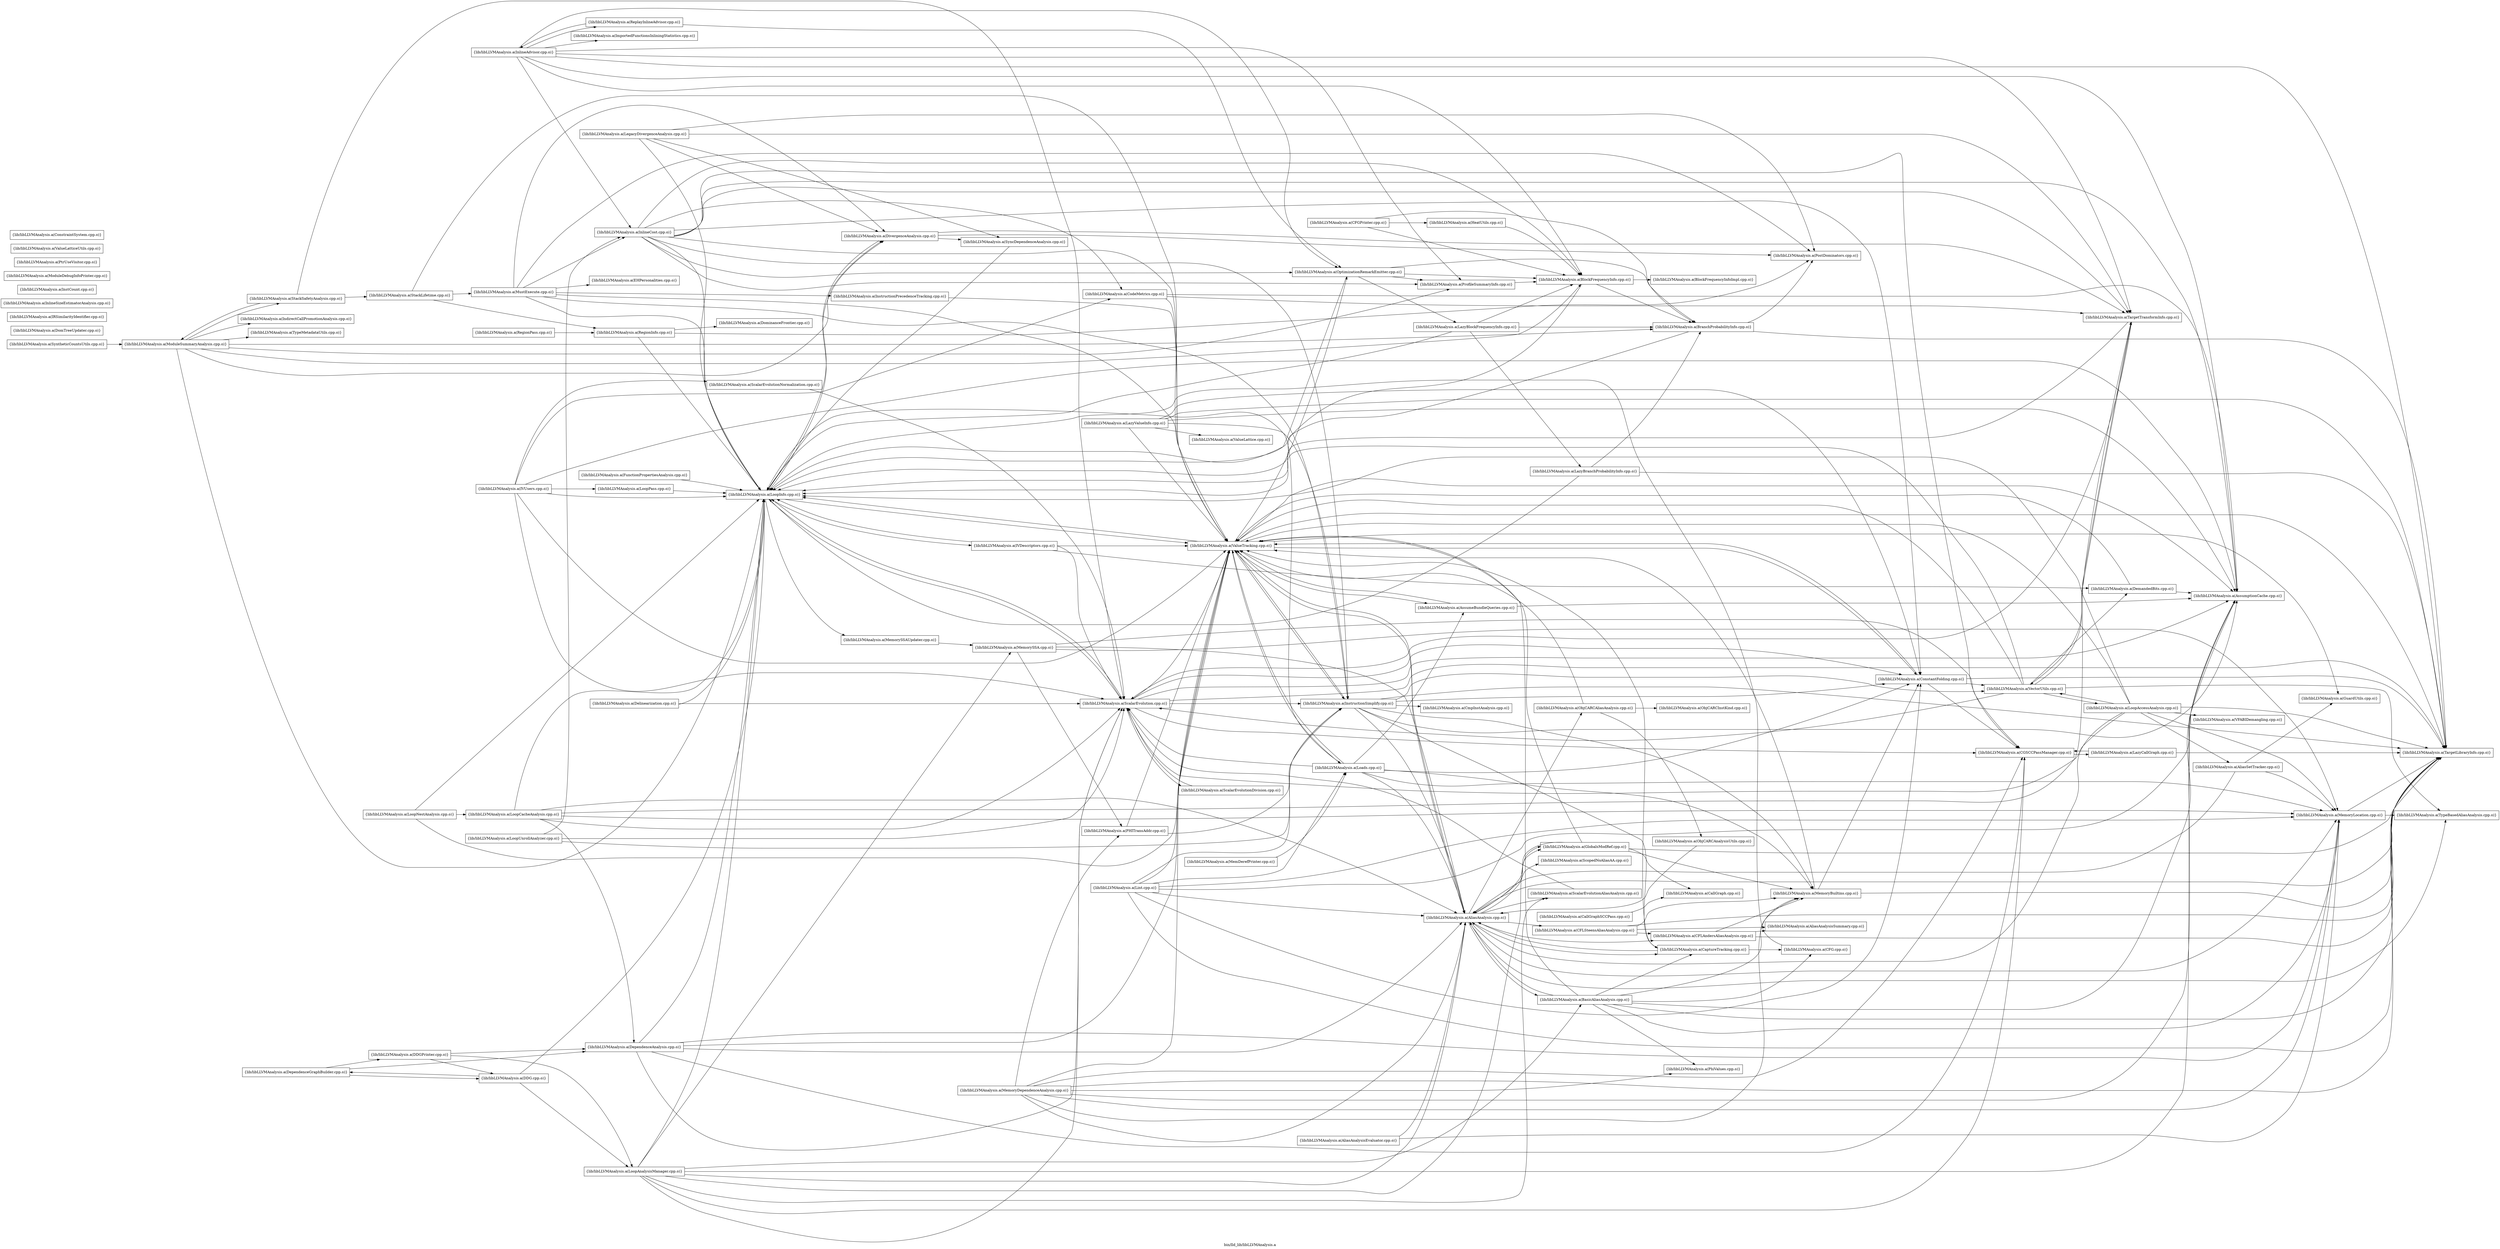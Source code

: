 digraph "bin/lld_lib/libLLVMAnalysis.a" {
	label="bin/lld_lib/libLLVMAnalysis.a";
	rankdir=LR;

	Node0x555d01eb50d8 [shape=record,shape=box,group=0,label="{lib/libLLVMAnalysis.a(EHPersonalities.cpp.o)}"];
	Node0x555d01eacf28 [shape=record,shape=box,group=0,label="{lib/libLLVMAnalysis.a(VectorUtils.cpp.o)}"];
	Node0x555d01eacf28 -> Node0x555d01ec1518;
	Node0x555d01eacf28 -> Node0x555d01ebbac8;
	Node0x555d01eacf28 -> Node0x555d01eaacc8;
	Node0x555d01eacf28 -> Node0x555d01ec27d8;
	Node0x555d01eacf28 -> Node0x555d01ead478;
	Node0x555d01eacf28 -> Node0x555d01ead248;
	Node0x555d01eacf28 -> Node0x555d01eaaea8;
	Node0x555d01ead478 [shape=record,shape=box,group=0,label="{lib/libLLVMAnalysis.a(TargetTransformInfo.cpp.o)}"];
	Node0x555d01ead478 -> Node0x555d01eaacc8;
	Node0x555d01ead478 -> Node0x555d01ec27d8;
	Node0x555d01ead478 -> Node0x555d01eacf28;
	Node0x555d01eaaea8 [shape=record,shape=box,group=0,label="{lib/libLLVMAnalysis.a(ValueTracking.cpp.o)}"];
	Node0x555d01eaaea8 -> Node0x555d01ea8bf8;
	Node0x555d01eaaea8 -> Node0x555d01eaa188;
	Node0x555d01eaaea8 -> Node0x555d01eaad18;
	Node0x555d01eaaea8 -> Node0x555d01ebdc38;
	Node0x555d01eaaea8 -> Node0x555d01ebbd98;
	Node0x555d01eaaea8 -> Node0x555d01eb5268;
	Node0x555d01eaaea8 -> Node0x555d01eb7388;
	Node0x555d01eaaea8 -> Node0x555d01eaacc8;
	Node0x555d01eaaea8 -> Node0x555d01eb13e8;
	Node0x555d01eaaea8 -> Node0x555d01eae648;
	Node0x555d01ec4a38 [shape=record,shape=box,group=0,label="{lib/libLLVMAnalysis.a(ProfileSummaryInfo.cpp.o)}"];
	Node0x555d01ec4a38 -> Node0x555d01eab538;
	Node0x555d01ea8bf8 [shape=record,shape=box,group=0,label="{lib/libLLVMAnalysis.a(AliasAnalysis.cpp.o)}"];
	Node0x555d01ea8bf8 -> Node0x555d01eaba38;
	Node0x555d01ea8bf8 -> Node0x555d01ec1158;
	Node0x555d01ea8bf8 -> Node0x555d01ec5a78;
	Node0x555d01ea8bf8 -> Node0x555d01ec3ea8;
	Node0x555d01ea8bf8 -> Node0x555d01eb9e08;
	Node0x555d01ea8bf8 -> Node0x555d01ea8a68;
	Node0x555d01ea8bf8 -> Node0x555d01eb0128;
	Node0x555d01ea8bf8 -> Node0x555d01ec1a68;
	Node0x555d01ea8bf8 -> Node0x555d01eae648;
	Node0x555d01ea8bf8 -> Node0x555d01ead248;
	Node0x555d01ea8bf8 -> Node0x555d01eaecd8;
	Node0x555d01ea8bf8 -> Node0x555d01eaaea8;
	Node0x555d01ec3278 [shape=record,shape=box,group=0,label="{lib/libLLVMAnalysis.a(DomTreeUpdater.cpp.o)}"];
	Node0x555d01eaacc8 [shape=record,shape=box,group=0,label="{lib/libLLVMAnalysis.a(LoopInfo.cpp.o)}"];
	Node0x555d01eaacc8 -> Node0x555d01ec25a8;
	Node0x555d01eaacc8 -> Node0x555d01eb9458;
	Node0x555d01eaacc8 -> Node0x555d01eae2d8;
	Node0x555d01eaacc8 -> Node0x555d01ec27d8;
	Node0x555d01eaacc8 -> Node0x555d01eaaea8;
	Node0x555d01ec27d8 [shape=record,shape=box,group=0,label="{lib/libLLVMAnalysis.a(ScalarEvolution.cpp.o)}"];
	Node0x555d01ec27d8 -> Node0x555d01eaad18;
	Node0x555d01ec27d8 -> Node0x555d01ec4fd8;
	Node0x555d01ec27d8 -> Node0x555d01ebdc38;
	Node0x555d01ec27d8 -> Node0x555d01eb5268;
	Node0x555d01ec27d8 -> Node0x555d01eaacc8;
	Node0x555d01ec27d8 -> Node0x555d01ec1b08;
	Node0x555d01ec27d8 -> Node0x555d01eae648;
	Node0x555d01ec27d8 -> Node0x555d01eaaea8;
	Node0x555d01ebdc38 [shape=record,shape=box,group=0,label="{lib/libLLVMAnalysis.a(ConstantFolding.cpp.o)}"];
	Node0x555d01ebdc38 -> Node0x555d01ec4fd8;
	Node0x555d01ebdc38 -> Node0x555d01eae648;
	Node0x555d01ebdc38 -> Node0x555d01eaaea8;
	Node0x555d01ebdc38 -> Node0x555d01eacf28;
	Node0x555d01eab538 [shape=record,shape=box,group=0,label="{lib/libLLVMAnalysis.a(BlockFrequencyInfo.cpp.o)}"];
	Node0x555d01eab538 -> Node0x555d01eabf38;
	Node0x555d01eab538 -> Node0x555d01eacca8;
	Node0x555d01eab538 -> Node0x555d01eaacc8;
	Node0x555d01eacca8 [shape=record,shape=box,group=0,label="{lib/libLLVMAnalysis.a(BranchProbabilityInfo.cpp.o)}"];
	Node0x555d01eacca8 -> Node0x555d01eaacc8;
	Node0x555d01eacca8 -> Node0x555d01eb2c98;
	Node0x555d01eacca8 -> Node0x555d01eae648;
	Node0x555d01eb13e8 [shape=record,shape=box,group=0,label="{lib/libLLVMAnalysis.a(OptimizationRemarkEmitter.cpp.o)}"];
	Node0x555d01eb13e8 -> Node0x555d01eab538;
	Node0x555d01eb13e8 -> Node0x555d01eacca8;
	Node0x555d01eb13e8 -> Node0x555d01eb9908;
	Node0x555d01eb13e8 -> Node0x555d01eaacc8;
	Node0x555d01eb13e8 -> Node0x555d01ec4a38;
	Node0x555d01ead248 [shape=record,shape=box,group=0,label="{lib/libLLVMAnalysis.a(TypeBasedAliasAnalysis.cpp.o)}"];
	Node0x555d01eb9908 [shape=record,shape=box,group=0,label="{lib/libLLVMAnalysis.a(LazyBlockFrequencyInfo.cpp.o)}"];
	Node0x555d01eb9908 -> Node0x555d01eab538;
	Node0x555d01eb9908 -> Node0x555d01eacca8;
	Node0x555d01eb9908 -> Node0x555d01eb51c8;
	Node0x555d01eb9908 -> Node0x555d01eaacc8;
	Node0x555d01eae648 [shape=record,shape=box,group=0,label="{lib/libLLVMAnalysis.a(TargetLibraryInfo.cpp.o)}"];
	Node0x555d01eb7f18 [shape=record,shape=box,group=0,label="{lib/libLLVMAnalysis.a(LegacyDivergenceAnalysis.cpp.o)}"];
	Node0x555d01eb7f18 -> Node0x555d01ec25a8;
	Node0x555d01eb7f18 -> Node0x555d01eaacc8;
	Node0x555d01eb7f18 -> Node0x555d01eb2c98;
	Node0x555d01eb7f18 -> Node0x555d01eb11b8;
	Node0x555d01eb7f18 -> Node0x555d01ead478;
	Node0x555d01eb7978 [shape=record,shape=box,group=0,label="{lib/libLLVMAnalysis.a(CFG.cpp.o)}"];
	Node0x555d01eb7978 -> Node0x555d01eaacc8;
	Node0x555d01ebfdf8 [shape=record,shape=box,group=0,label="{lib/libLLVMAnalysis.a(StackSafetyAnalysis.cpp.o)}"];
	Node0x555d01ebfdf8 -> Node0x555d01eae5f8;
	Node0x555d01ebfdf8 -> Node0x555d01ec27d8;
	Node0x555d01ebfdf8 -> Node0x555d01ec0618;
	Node0x555d01ec4fd8 [shape=record,shape=box,group=0,label="{lib/libLLVMAnalysis.a(CGSCCPassManager.cpp.o)}"];
	Node0x555d01ec4fd8 -> Node0x555d01eb8e18;
	Node0x555d01eacd48 [shape=record,shape=box,group=0,label="{lib/libLLVMAnalysis.a(LoopAnalysisManager.cpp.o)}"];
	Node0x555d01eacd48 -> Node0x555d01ea8bf8;
	Node0x555d01eacd48 -> Node0x555d01eaad18;
	Node0x555d01eacd48 -> Node0x555d01eaba38;
	Node0x555d01eacd48 -> Node0x555d01ec4fd8;
	Node0x555d01eacd48 -> Node0x555d01eb9e08;
	Node0x555d01eacd48 -> Node0x555d01eaacc8;
	Node0x555d01eacd48 -> Node0x555d01ea8838;
	Node0x555d01eacd48 -> Node0x555d01ec27d8;
	Node0x555d01eacd48 -> Node0x555d01ec1a68;
	Node0x555d01eae5f8 [shape=record,shape=box,group=0,label="{lib/libLLVMAnalysis.a(ModuleSummaryAnalysis.cpp.o)}"];
	Node0x555d01eae5f8 -> Node0x555d01eab538;
	Node0x555d01eae5f8 -> Node0x555d01eacca8;
	Node0x555d01eae5f8 -> Node0x555d01ec25a8;
	Node0x555d01eae5f8 -> Node0x555d01eb99f8;
	Node0x555d01eae5f8 -> Node0x555d01eaacc8;
	Node0x555d01eae5f8 -> Node0x555d01ec4a38;
	Node0x555d01eae5f8 -> Node0x555d01ebfdf8;
	Node0x555d01eae5f8 -> Node0x555d01eb03a8;
	Node0x555d01eb0d08 [shape=record,shape=box,group=0,label="{lib/libLLVMAnalysis.a(SyntheticCountsUtils.cpp.o)}"];
	Node0x555d01eb0d08 -> Node0x555d01eae5f8;
	Node0x555d01eabf38 [shape=record,shape=box,group=0,label="{lib/libLLVMAnalysis.a(BlockFrequencyInfoImpl.cpp.o)}"];
	Node0x555d01eaba38 [shape=record,shape=box,group=0,label="{lib/libLLVMAnalysis.a(BasicAliasAnalysis.cpp.o)}"];
	Node0x555d01eaba38 -> Node0x555d01ea8bf8;
	Node0x555d01eaba38 -> Node0x555d01eaad18;
	Node0x555d01eaba38 -> Node0x555d01eb7978;
	Node0x555d01eaba38 -> Node0x555d01ec3ea8;
	Node0x555d01eaba38 -> Node0x555d01ea9a08;
	Node0x555d01eaba38 -> Node0x555d01ea8a68;
	Node0x555d01eaba38 -> Node0x555d01eb1fc8;
	Node0x555d01eaba38 -> Node0x555d01eae648;
	Node0x555d01eaba38 -> Node0x555d01eaaea8;
	Node0x555d01ec36d8 [shape=record,shape=box,group=0,label="{lib/libLLVMAnalysis.a(DominanceFrontier.cpp.o)}"];
	Node0x555d01eb9e08 [shape=record,shape=box,group=0,label="{lib/libLLVMAnalysis.a(GlobalsModRef.cpp.o)}"];
	Node0x555d01eb9e08 -> Node0x555d01ea8bf8;
	Node0x555d01eb9e08 -> Node0x555d01ec4df8;
	Node0x555d01eb9e08 -> Node0x555d01ea9a08;
	Node0x555d01eb9e08 -> Node0x555d01eae648;
	Node0x555d01eb9e08 -> Node0x555d01eaaea8;
	Node0x555d01eb7018 [shape=record,shape=box,group=0,label="{lib/libLLVMAnalysis.a(IVUsers.cpp.o)}"];
	Node0x555d01eb7018 -> Node0x555d01eaad18;
	Node0x555d01eb7018 -> Node0x555d01ebe458;
	Node0x555d01eb7018 -> Node0x555d01eaacc8;
	Node0x555d01eb7018 -> Node0x555d01eaab88;
	Node0x555d01eb7018 -> Node0x555d01ec27d8;
	Node0x555d01eb7018 -> Node0x555d01ec0e38;
	Node0x555d01eb7018 -> Node0x555d01eaaea8;
	Node0x555d01ea96e8 [shape=record,shape=box,group=0,label="{lib/libLLVMAnalysis.a(MemoryDependenceAnalysis.cpp.o)}"];
	Node0x555d01ea96e8 -> Node0x555d01ea8bf8;
	Node0x555d01ea96e8 -> Node0x555d01eaad18;
	Node0x555d01ea96e8 -> Node0x555d01ec4fd8;
	Node0x555d01ea96e8 -> Node0x555d01ea9a08;
	Node0x555d01ea96e8 -> Node0x555d01ea8a68;
	Node0x555d01ea96e8 -> Node0x555d01eb2478;
	Node0x555d01ea96e8 -> Node0x555d01eb1fc8;
	Node0x555d01ea96e8 -> Node0x555d01eae648;
	Node0x555d01ea96e8 -> Node0x555d01eaaea8;
	Node0x555d01ec1a68 [shape=record,shape=box,group=0,label="{lib/libLLVMAnalysis.a(ScalarEvolutionAliasAnalysis.cpp.o)}"];
	Node0x555d01ec1a68 -> Node0x555d01ec27d8;
	Node0x555d01eb7388 [shape=record,shape=box,group=0,label="{lib/libLLVMAnalysis.a(Loads.cpp.o)}"];
	Node0x555d01eb7388 -> Node0x555d01ea8bf8;
	Node0x555d01eb7388 -> Node0x555d01eaa188;
	Node0x555d01eb7388 -> Node0x555d01ebdc38;
	Node0x555d01eb7388 -> Node0x555d01eaacc8;
	Node0x555d01eb7388 -> Node0x555d01ea9a08;
	Node0x555d01eb7388 -> Node0x555d01ea8a68;
	Node0x555d01eb7388 -> Node0x555d01ec27d8;
	Node0x555d01eb7388 -> Node0x555d01eaaea8;
	Node0x555d01ea8a68 [shape=record,shape=box,group=0,label="{lib/libLLVMAnalysis.a(MemoryLocation.cpp.o)}"];
	Node0x555d01ea8a68 -> Node0x555d01eae648;
	Node0x555d01ea8a68 -> Node0x555d01ead248;
	Node0x555d01ec1158 [shape=record,shape=box,group=0,label="{lib/libLLVMAnalysis.a(CFLAndersAliasAnalysis.cpp.o)}"];
	Node0x555d01ec1158 -> Node0x555d01ec1ab8;
	Node0x555d01ec1158 -> Node0x555d01ea9a08;
	Node0x555d01ec1158 -> Node0x555d01eae648;
	Node0x555d01ec5a78 [shape=record,shape=box,group=0,label="{lib/libLLVMAnalysis.a(CFLSteensAliasAnalysis.cpp.o)}"];
	Node0x555d01ec5a78 -> Node0x555d01ec1158;
	Node0x555d01ec5a78 -> Node0x555d01ec1ab8;
	Node0x555d01ec5a78 -> Node0x555d01ea9a08;
	Node0x555d01ec5a78 -> Node0x555d01eae648;
	Node0x555d01ec4b28 [shape=record,shape=box,group=0,label="{lib/libLLVMAnalysis.a(CallGraphSCCPass.cpp.o)}"];
	Node0x555d01ec4b28 -> Node0x555d01ec4df8;
	Node0x555d01eaecd8 [shape=record,shape=box,group=0,label="{lib/libLLVMAnalysis.a(ScopedNoAliasAA.cpp.o)}"];
	Node0x555d01eb5268 [shape=record,shape=box,group=0,label="{lib/libLLVMAnalysis.a(InstructionSimplify.cpp.o)}"];
	Node0x555d01eb5268 -> Node0x555d01ea8bf8;
	Node0x555d01eb5268 -> Node0x555d01eaad18;
	Node0x555d01eb5268 -> Node0x555d01ec3ea8;
	Node0x555d01eb5268 -> Node0x555d01ebe228;
	Node0x555d01eb5268 -> Node0x555d01ebdc38;
	Node0x555d01eb5268 -> Node0x555d01ea9a08;
	Node0x555d01eb5268 -> Node0x555d01eae648;
	Node0x555d01eb5268 -> Node0x555d01eaaea8;
	Node0x555d01eb5268 -> Node0x555d01eacf28;
	Node0x555d01eaad18 [shape=record,shape=box,group=0,label="{lib/libLLVMAnalysis.a(AssumptionCache.cpp.o)}"];
	Node0x555d01ea8838 [shape=record,shape=box,group=0,label="{lib/libLLVMAnalysis.a(MemorySSA.cpp.o)}"];
	Node0x555d01ea8838 -> Node0x555d01ea8bf8;
	Node0x555d01ea8838 -> Node0x555d01ec4fd8;
	Node0x555d01ea8838 -> Node0x555d01ea8a68;
	Node0x555d01ea8838 -> Node0x555d01eb2478;
	Node0x555d01eae2d8 [shape=record,shape=box,group=0,label="{lib/libLLVMAnalysis.a(MemorySSAUpdater.cpp.o)}"];
	Node0x555d01eae2d8 -> Node0x555d01ea8838;
	Node0x555d01eb0768 [shape=record,shape=box,group=0,label="{lib/libLLVMAnalysis.a(ObjCARCInstKind.cpp.o)}"];
	Node0x555d01eb8be8 [shape=record,shape=box,group=0,label="{lib/libLLVMAnalysis.a(InlineCost.cpp.o)}"];
	Node0x555d01eb8be8 -> Node0x555d01eaad18;
	Node0x555d01eb8be8 -> Node0x555d01eab538;
	Node0x555d01eb8be8 -> Node0x555d01ec4fd8;
	Node0x555d01eb8be8 -> Node0x555d01ebe458;
	Node0x555d01eb8be8 -> Node0x555d01ebdc38;
	Node0x555d01eb8be8 -> Node0x555d01eb5268;
	Node0x555d01eb8be8 -> Node0x555d01eaacc8;
	Node0x555d01eb8be8 -> Node0x555d01eb13e8;
	Node0x555d01eb8be8 -> Node0x555d01ec4a38;
	Node0x555d01eb8be8 -> Node0x555d01ead478;
	Node0x555d01eb8be8 -> Node0x555d01eaaea8;
	Node0x555d01ec0618 [shape=record,shape=box,group=0,label="{lib/libLLVMAnalysis.a(StackLifetime.cpp.o)}"];
	Node0x555d01ec0618 -> Node0x555d01eaf368;
	Node0x555d01ec0618 -> Node0x555d01ec3a98;
	Node0x555d01ec0618 -> Node0x555d01eaaea8;
	Node0x555d01ec1518 [shape=record,shape=box,group=0,label="{lib/libLLVMAnalysis.a(DemandedBits.cpp.o)}"];
	Node0x555d01ec1518 -> Node0x555d01eaad18;
	Node0x555d01ec1518 -> Node0x555d01eaaea8;
	Node0x555d01ebbac8 [shape=record,shape=box,group=0,label="{lib/libLLVMAnalysis.a(LoopAccessAnalysis.cpp.o)}"];
	Node0x555d01ebbac8 -> Node0x555d01ea8bf8;
	Node0x555d01ebbac8 -> Node0x555d01ea95f8;
	Node0x555d01ebbac8 -> Node0x555d01eaacc8;
	Node0x555d01ebbac8 -> Node0x555d01ea8a68;
	Node0x555d01ebbac8 -> Node0x555d01ec27d8;
	Node0x555d01ebbac8 -> Node0x555d01eae648;
	Node0x555d01ebbac8 -> Node0x555d01eaaea8;
	Node0x555d01ebbac8 -> Node0x555d01eacf28;
	Node0x555d01ebbac8 -> Node0x555d01ea9d78;
	Node0x555d01ea9918 [shape=record,shape=box,group=0,label="{lib/libLLVMAnalysis.a(AliasAnalysisEvaluator.cpp.o)}"];
	Node0x555d01ea9918 -> Node0x555d01ea8bf8;
	Node0x555d01ea9918 -> Node0x555d01ea8a68;
	Node0x555d01ea95f8 [shape=record,shape=box,group=0,label="{lib/libLLVMAnalysis.a(AliasSetTracker.cpp.o)}"];
	Node0x555d01ea95f8 -> Node0x555d01ea8bf8;
	Node0x555d01ea95f8 -> Node0x555d01ebbd98;
	Node0x555d01ea95f8 -> Node0x555d01ea8a68;
	Node0x555d01eb8968 [shape=record,shape=box,group=0,label="{lib/libLLVMAnalysis.a(CFGPrinter.cpp.o)}"];
	Node0x555d01eb8968 -> Node0x555d01eab538;
	Node0x555d01eb8968 -> Node0x555d01eacca8;
	Node0x555d01eb8968 -> Node0x555d01ebabc8;
	Node0x555d01ec4df8 [shape=record,shape=box,group=0,label="{lib/libLLVMAnalysis.a(CallGraph.cpp.o)}"];
	Node0x555d01ebcb58 [shape=record,shape=box,group=0,label="{lib/libLLVMAnalysis.a(DDG.cpp.o)}"];
	Node0x555d01ebcb58 -> Node0x555d01ec2508;
	Node0x555d01ebcb58 -> Node0x555d01eacd48;
	Node0x555d01ebcb58 -> Node0x555d01eaacc8;
	Node0x555d01ec4858 [shape=record,shape=box,group=0,label="{lib/libLLVMAnalysis.a(DDGPrinter.cpp.o)}"];
	Node0x555d01ec4858 -> Node0x555d01ebcb58;
	Node0x555d01ec4858 -> Node0x555d01ec1798;
	Node0x555d01ec4858 -> Node0x555d01eacd48;
	Node0x555d01ec57a8 [shape=record,shape=box,group=0,label="{lib/libLLVMAnalysis.a(Delinearization.cpp.o)}"];
	Node0x555d01ec57a8 -> Node0x555d01eaacc8;
	Node0x555d01ec57a8 -> Node0x555d01ec27d8;
	Node0x555d01ec1798 [shape=record,shape=box,group=0,label="{lib/libLLVMAnalysis.a(DependenceAnalysis.cpp.o)}"];
	Node0x555d01ec1798 -> Node0x555d01ea8bf8;
	Node0x555d01ec1798 -> Node0x555d01ec4fd8;
	Node0x555d01ec1798 -> Node0x555d01eaacc8;
	Node0x555d01ec1798 -> Node0x555d01ea8a68;
	Node0x555d01ec1798 -> Node0x555d01ec27d8;
	Node0x555d01ec1798 -> Node0x555d01eaaea8;
	Node0x555d01ec25a8 [shape=record,shape=box,group=0,label="{lib/libLLVMAnalysis.a(DivergenceAnalysis.cpp.o)}"];
	Node0x555d01ec25a8 -> Node0x555d01eaacc8;
	Node0x555d01ec25a8 -> Node0x555d01eb2c98;
	Node0x555d01ec25a8 -> Node0x555d01eb11b8;
	Node0x555d01ec25a8 -> Node0x555d01ead478;
	Node0x555d01eb57b8 [shape=record,shape=box,group=0,label="{lib/libLLVMAnalysis.a(FunctionPropertiesAnalysis.cpp.o)}"];
	Node0x555d01eb57b8 -> Node0x555d01eaacc8;
	Node0x555d01eb7dd8 [shape=record,shape=box,group=0,label="{lib/libLLVMAnalysis.a(IRSimilarityIdentifier.cpp.o)}"];
	Node0x555d01ebf9e8 [shape=record,shape=box,group=0,label="{lib/libLLVMAnalysis.a(InlineAdvisor.cpp.o)}"];
	Node0x555d01ebf9e8 -> Node0x555d01eaad18;
	Node0x555d01ebf9e8 -> Node0x555d01eab538;
	Node0x555d01ebf9e8 -> Node0x555d01eb91d8;
	Node0x555d01ebf9e8 -> Node0x555d01eb8be8;
	Node0x555d01ebf9e8 -> Node0x555d01eb13e8;
	Node0x555d01ebf9e8 -> Node0x555d01ec4a38;
	Node0x555d01ebf9e8 -> Node0x555d01ec2c38;
	Node0x555d01ebf9e8 -> Node0x555d01eae648;
	Node0x555d01ebf9e8 -> Node0x555d01ead478;
	Node0x555d01ebee58 [shape=record,shape=box,group=0,label="{lib/libLLVMAnalysis.a(InlineSizeEstimatorAnalysis.cpp.o)}"];
	Node0x555d01eb6118 [shape=record,shape=box,group=0,label="{lib/libLLVMAnalysis.a(InstCount.cpp.o)}"];
	Node0x555d01eb8e18 [shape=record,shape=box,group=0,label="{lib/libLLVMAnalysis.a(LazyCallGraph.cpp.o)}"];
	Node0x555d01eb8e18 -> Node0x555d01ec4fd8;
	Node0x555d01eb8e18 -> Node0x555d01eae648;
	Node0x555d01eb86e8 [shape=record,shape=box,group=0,label="{lib/libLLVMAnalysis.a(LazyValueInfo.cpp.o)}"];
	Node0x555d01eb86e8 -> Node0x555d01eaad18;
	Node0x555d01eb86e8 -> Node0x555d01ebdc38;
	Node0x555d01eb86e8 -> Node0x555d01eb5268;
	Node0x555d01eb86e8 -> Node0x555d01eae648;
	Node0x555d01eb86e8 -> Node0x555d01eaca78;
	Node0x555d01eb86e8 -> Node0x555d01eaaea8;
	Node0x555d01eb7b08 [shape=record,shape=box,group=0,label="{lib/libLLVMAnalysis.a(Lint.cpp.o)}"];
	Node0x555d01eb7b08 -> Node0x555d01ea8bf8;
	Node0x555d01eb7b08 -> Node0x555d01eaad18;
	Node0x555d01eb7b08 -> Node0x555d01ebdc38;
	Node0x555d01eb7b08 -> Node0x555d01eb5268;
	Node0x555d01eb7b08 -> Node0x555d01eb7388;
	Node0x555d01eb7b08 -> Node0x555d01ea8a68;
	Node0x555d01eb7b08 -> Node0x555d01eae648;
	Node0x555d01eb7b08 -> Node0x555d01eaaea8;
	Node0x555d01eac988 [shape=record,shape=box,group=0,label="{lib/libLLVMAnalysis.a(LoopCacheAnalysis.cpp.o)}"];
	Node0x555d01eac988 -> Node0x555d01ea8bf8;
	Node0x555d01eac988 -> Node0x555d01ec1798;
	Node0x555d01eac988 -> Node0x555d01eaacc8;
	Node0x555d01eac988 -> Node0x555d01ea8a68;
	Node0x555d01eac988 -> Node0x555d01ec27d8;
	Node0x555d01eac988 -> Node0x555d01ead478;
	Node0x555d01eac028 [shape=record,shape=box,group=0,label="{lib/libLLVMAnalysis.a(LoopNestAnalysis.cpp.o)}"];
	Node0x555d01eac028 -> Node0x555d01eac988;
	Node0x555d01eac028 -> Node0x555d01eaacc8;
	Node0x555d01eac028 -> Node0x555d01eaaea8;
	Node0x555d01ea9eb8 [shape=record,shape=box,group=0,label="{lib/libLLVMAnalysis.a(MemDerefPrinter.cpp.o)}"];
	Node0x555d01ea9eb8 -> Node0x555d01eb7388;
	Node0x555d01eada18 [shape=record,shape=box,group=0,label="{lib/libLLVMAnalysis.a(ModuleDebugInfoPrinter.cpp.o)}"];
	Node0x555d01eaf368 [shape=record,shape=box,group=0,label="{lib/libLLVMAnalysis.a(MustExecute.cpp.o)}"];
	Node0x555d01eaf368 -> Node0x555d01ec25a8;
	Node0x555d01eaf368 -> Node0x555d01eb50d8;
	Node0x555d01eaf368 -> Node0x555d01eb8be8;
	Node0x555d01eaf368 -> Node0x555d01eb6208;
	Node0x555d01eaf368 -> Node0x555d01eb5268;
	Node0x555d01eaf368 -> Node0x555d01eaacc8;
	Node0x555d01eaf368 -> Node0x555d01eb2c98;
	Node0x555d01eaf368 -> Node0x555d01eaaea8;
	Node0x555d01eb0128 [shape=record,shape=box,group=0,label="{lib/libLLVMAnalysis.a(ObjCARCAliasAnalysis.cpp.o)}"];
	Node0x555d01eb0128 -> Node0x555d01eafe08;
	Node0x555d01eb0128 -> Node0x555d01eb0768;
	Node0x555d01eb0128 -> Node0x555d01eaaea8;
	Node0x555d01eb1fc8 [shape=record,shape=box,group=0,label="{lib/libLLVMAnalysis.a(PhiValues.cpp.o)}"];
	Node0x555d01eb2c98 [shape=record,shape=box,group=0,label="{lib/libLLVMAnalysis.a(PostDominators.cpp.o)}"];
	Node0x555d01ec3a98 [shape=record,shape=box,group=0,label="{lib/libLLVMAnalysis.a(RegionInfo.cpp.o)}"];
	Node0x555d01ec3a98 -> Node0x555d01ec36d8;
	Node0x555d01ec3a98 -> Node0x555d01eaacc8;
	Node0x555d01ec3a98 -> Node0x555d01eb2c98;
	Node0x555d01eb11b8 [shape=record,shape=box,group=0,label="{lib/libLLVMAnalysis.a(SyncDependenceAnalysis.cpp.o)}"];
	Node0x555d01eb11b8 -> Node0x555d01eaacc8;
	Node0x555d01eafe08 [shape=record,shape=box,group=0,label="{lib/libLLVMAnalysis.a(ObjCARCAnalysisUtils.cpp.o)}"];
	Node0x555d01eafe08 -> Node0x555d01ea8bf8;
	Node0x555d01ec3cc8 [shape=record,shape=box,group=0,label="{lib/libLLVMAnalysis.a(PtrUseVisitor.cpp.o)}"];
	Node0x555d01eaa188 [shape=record,shape=box,group=0,label="{lib/libLLVMAnalysis.a(AssumeBundleQueries.cpp.o)}"];
	Node0x555d01eaa188 -> Node0x555d01eaad18;
	Node0x555d01eaa188 -> Node0x555d01eaaea8;
	Node0x555d01ec3ea8 [shape=record,shape=box,group=0,label="{lib/libLLVMAnalysis.a(CaptureTracking.cpp.o)}"];
	Node0x555d01ec3ea8 -> Node0x555d01ea8bf8;
	Node0x555d01ec3ea8 -> Node0x555d01eb7978;
	Node0x555d01ec3ea8 -> Node0x555d01eaaea8;
	Node0x555d01ea9a08 [shape=record,shape=box,group=0,label="{lib/libLLVMAnalysis.a(MemoryBuiltins.cpp.o)}"];
	Node0x555d01ea9a08 -> Node0x555d01ebdc38;
	Node0x555d01ea9a08 -> Node0x555d01eae648;
	Node0x555d01ea9a08 -> Node0x555d01eaaea8;
	Node0x555d01eab178 [shape=record,shape=box,group=0,label="{lib/libLLVMAnalysis.a(ValueLatticeUtils.cpp.o)}"];
	Node0x555d01eb03a8 [shape=record,shape=box,group=0,label="{lib/libLLVMAnalysis.a(TypeMetadataUtils.cpp.o)}"];
	Node0x555d01eb91d8 [shape=record,shape=box,group=0,label="{lib/libLLVMAnalysis.a(ImportedFunctionsInliningStatistics.cpp.o)}"];
	Node0x555d01ec2c38 [shape=record,shape=box,group=0,label="{lib/libLLVMAnalysis.a(ReplayInlineAdvisor.cpp.o)}"];
	Node0x555d01ec2c38 -> Node0x555d01ebf9e8;
	Node0x555d01ec2c38 -> Node0x555d01eb13e8;
	Node0x555d01ec5528 [shape=record,shape=box,group=0,label="{lib/libLLVMAnalysis.a(ConstraintSystem.cpp.o)}"];
	Node0x555d01eb2478 [shape=record,shape=box,group=0,label="{lib/libLLVMAnalysis.a(PHITransAddr.cpp.o)}"];
	Node0x555d01eb2478 -> Node0x555d01eb5268;
	Node0x555d01eb2478 -> Node0x555d01eaaea8;
	Node0x555d01ebbd98 [shape=record,shape=box,group=0,label="{lib/libLLVMAnalysis.a(GuardUtils.cpp.o)}"];
	Node0x555d01eaab88 [shape=record,shape=box,group=0,label="{lib/libLLVMAnalysis.a(LoopPass.cpp.o)}"];
	Node0x555d01eaab88 -> Node0x555d01eaacc8;
	Node0x555d01eb6208 [shape=record,shape=box,group=0,label="{lib/libLLVMAnalysis.a(InstructionPrecedenceTracking.cpp.o)}"];
	Node0x555d01eb6208 -> Node0x555d01eaaea8;
	Node0x555d01eb51c8 [shape=record,shape=box,group=0,label="{lib/libLLVMAnalysis.a(LazyBranchProbabilityInfo.cpp.o)}"];
	Node0x555d01eb51c8 -> Node0x555d01eacca8;
	Node0x555d01eb51c8 -> Node0x555d01eaacc8;
	Node0x555d01eb51c8 -> Node0x555d01eae648;
	Node0x555d01ebe458 [shape=record,shape=box,group=0,label="{lib/libLLVMAnalysis.a(CodeMetrics.cpp.o)}"];
	Node0x555d01ebe458 -> Node0x555d01eaad18;
	Node0x555d01ebe458 -> Node0x555d01ead478;
	Node0x555d01ebe458 -> Node0x555d01eaaea8;
	Node0x555d01ebe228 [shape=record,shape=box,group=0,label="{lib/libLLVMAnalysis.a(CmpInstAnalysis.cpp.o)}"];
	Node0x555d01eb9458 [shape=record,shape=box,group=0,label="{lib/libLLVMAnalysis.a(IVDescriptors.cpp.o)}"];
	Node0x555d01eb9458 -> Node0x555d01ec1518;
	Node0x555d01eb9458 -> Node0x555d01eaacc8;
	Node0x555d01eb9458 -> Node0x555d01ec27d8;
	Node0x555d01eb9458 -> Node0x555d01eaaea8;
	Node0x555d01ec0e38 [shape=record,shape=box,group=0,label="{lib/libLLVMAnalysis.a(ScalarEvolutionNormalization.cpp.o)}"];
	Node0x555d01ec0e38 -> Node0x555d01ec27d8;
	Node0x555d01eabb28 [shape=record,shape=box,group=0,label="{lib/libLLVMAnalysis.a(LoopUnrollAnalyzer.cpp.o)}"];
	Node0x555d01eabb28 -> Node0x555d01eb8be8;
	Node0x555d01eabb28 -> Node0x555d01eb5268;
	Node0x555d01eabb28 -> Node0x555d01ec27d8;
	Node0x555d01ec2f08 [shape=record,shape=box,group=0,label="{lib/libLLVMAnalysis.a(RegionPass.cpp.o)}"];
	Node0x555d01ec2f08 -> Node0x555d01ec3a98;
	Node0x555d01ea9d78 [shape=record,shape=box,group=0,label="{lib/libLLVMAnalysis.a(VFABIDemangling.cpp.o)}"];
	Node0x555d01eb99f8 [shape=record,shape=box,group=0,label="{lib/libLLVMAnalysis.a(IndirectCallPromotionAnalysis.cpp.o)}"];
	Node0x555d01ebabc8 [shape=record,shape=box,group=0,label="{lib/libLLVMAnalysis.a(HeatUtils.cpp.o)}"];
	Node0x555d01ebabc8 -> Node0x555d01eab538;
	Node0x555d01ec1ab8 [shape=record,shape=box,group=0,label="{lib/libLLVMAnalysis.a(AliasAnalysisSummary.cpp.o)}"];
	Node0x555d01ec2508 [shape=record,shape=box,group=0,label="{lib/libLLVMAnalysis.a(DependenceGraphBuilder.cpp.o)}"];
	Node0x555d01ec2508 -> Node0x555d01ebcb58;
	Node0x555d01ec2508 -> Node0x555d01ec4858;
	Node0x555d01ec2508 -> Node0x555d01ec1798;
	Node0x555d01eaca78 [shape=record,shape=box,group=0,label="{lib/libLLVMAnalysis.a(ValueLattice.cpp.o)}"];
	Node0x555d01ec1b08 [shape=record,shape=box,group=0,label="{lib/libLLVMAnalysis.a(ScalarEvolutionDivision.cpp.o)}"];
	Node0x555d01ec1b08 -> Node0x555d01ec27d8;
}
